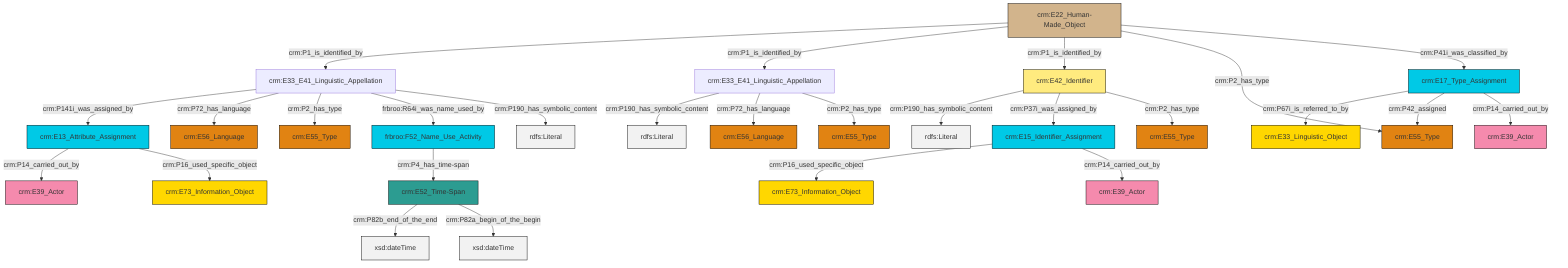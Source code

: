 graph TD
classDef Literal fill:#f2f2f2,stroke:#000000;
classDef CRM_Entity fill:#FFFFFF,stroke:#000000;
classDef Temporal_Entity fill:#00C9E6, stroke:#000000;
classDef Type fill:#E18312, stroke:#000000;
classDef Time-Span fill:#2C9C91, stroke:#000000;
classDef Appellation fill:#FFEB7F, stroke:#000000;
classDef Place fill:#008836, stroke:#000000;
classDef Persistent_Item fill:#B266B2, stroke:#000000;
classDef Conceptual_Object fill:#FFD700, stroke:#000000;
classDef Physical_Thing fill:#D2B48C, stroke:#000000;
classDef Actor fill:#f58aad, stroke:#000000;
classDef PC_Classes fill:#4ce600, stroke:#000000;
classDef Multi fill:#cccccc,stroke:#000000;

0["crm:E17_Type_Assignment"]:::Temporal_Entity -->|crm:P67i_is_referred_to_by| 1["crm:E33_Linguistic_Object"]:::Conceptual_Object
4["crm:E22_Human-Made_Object"]:::Physical_Thing -->|crm:P1_is_identified_by| 5["crm:E33_E41_Linguistic_Appellation"]:::Default
0["crm:E17_Type_Assignment"]:::Temporal_Entity -->|crm:P42_assigned| 6["crm:E55_Type"]:::Type
7["crm:E42_Identifier"]:::Appellation -->|crm:P190_has_symbolic_content| 8[rdfs:Literal]:::Literal
4["crm:E22_Human-Made_Object"]:::Physical_Thing -->|crm:P1_is_identified_by| 9["crm:E33_E41_Linguistic_Appellation"]:::Default
5["crm:E33_E41_Linguistic_Appellation"]:::Default -->|crm:P141i_was_assigned_by| 11["crm:E13_Attribute_Assignment"]:::Temporal_Entity
17["crm:E15_Identifier_Assignment"]:::Temporal_Entity -->|crm:P16_used_specific_object| 18["crm:E73_Information_Object"]:::Conceptual_Object
4["crm:E22_Human-Made_Object"]:::Physical_Thing -->|crm:P1_is_identified_by| 7["crm:E42_Identifier"]:::Appellation
11["crm:E13_Attribute_Assignment"]:::Temporal_Entity -->|crm:P14_carried_out_by| 22["crm:E39_Actor"]:::Actor
0["crm:E17_Type_Assignment"]:::Temporal_Entity -->|crm:P14_carried_out_by| 25["crm:E39_Actor"]:::Actor
9["crm:E33_E41_Linguistic_Appellation"]:::Default -->|crm:P190_has_symbolic_content| 27[rdfs:Literal]:::Literal
9["crm:E33_E41_Linguistic_Appellation"]:::Default -->|crm:P72_has_language| 2["crm:E56_Language"]:::Type
7["crm:E42_Identifier"]:::Appellation -->|crm:P37i_was_assigned_by| 17["crm:E15_Identifier_Assignment"]:::Temporal_Entity
4["crm:E22_Human-Made_Object"]:::Physical_Thing -->|crm:P2_has_type| 6["crm:E55_Type"]:::Type
28["frbroo:F52_Name_Use_Activity"]:::Temporal_Entity -->|crm:P4_has_time-span| 29["crm:E52_Time-Span"]:::Time-Span
5["crm:E33_E41_Linguistic_Appellation"]:::Default -->|crm:P72_has_language| 34["crm:E56_Language"]:::Type
29["crm:E52_Time-Span"]:::Time-Span -->|crm:P82b_end_of_the_end| 37[xsd:dateTime]:::Literal
5["crm:E33_E41_Linguistic_Appellation"]:::Default -->|crm:P2_has_type| 12["crm:E55_Type"]:::Type
17["crm:E15_Identifier_Assignment"]:::Temporal_Entity -->|crm:P14_carried_out_by| 19["crm:E39_Actor"]:::Actor
9["crm:E33_E41_Linguistic_Appellation"]:::Default -->|crm:P2_has_type| 23["crm:E55_Type"]:::Type
5["crm:E33_E41_Linguistic_Appellation"]:::Default -->|frbroo:R64i_was_name_used_by| 28["frbroo:F52_Name_Use_Activity"]:::Temporal_Entity
7["crm:E42_Identifier"]:::Appellation -->|crm:P2_has_type| 15["crm:E55_Type"]:::Type
4["crm:E22_Human-Made_Object"]:::Physical_Thing -->|crm:P41i_was_classified_by| 0["crm:E17_Type_Assignment"]:::Temporal_Entity
29["crm:E52_Time-Span"]:::Time-Span -->|crm:P82a_begin_of_the_begin| 44[xsd:dateTime]:::Literal
5["crm:E33_E41_Linguistic_Appellation"]:::Default -->|crm:P190_has_symbolic_content| 47[rdfs:Literal]:::Literal
11["crm:E13_Attribute_Assignment"]:::Temporal_Entity -->|crm:P16_used_specific_object| 30["crm:E73_Information_Object"]:::Conceptual_Object
